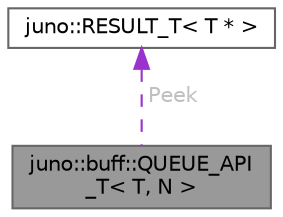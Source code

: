 digraph "juno::buff::QUEUE_API_T&lt; T, N &gt;"
{
 // LATEX_PDF_SIZE
  bgcolor="transparent";
  edge [fontname=Helvetica,fontsize=10,labelfontname=Helvetica,labelfontsize=10];
  node [fontname=Helvetica,fontsize=10,shape=box,height=0.2,width=0.4];
  Node1 [id="Node000001",label="juno::buff::QUEUE_API\l_T\< T, N \>",height=0.2,width=0.4,color="gray40", fillcolor="grey60", style="filled", fontcolor="black",tooltip=" "];
  Node2 -> Node1 [id="edge1_Node000001_Node000002",dir="back",color="darkorchid3",style="dashed",tooltip=" ",label=" Peek",fontcolor="grey" ];
  Node2 [id="Node000002",label="juno::RESULT_T\< T * \>",height=0.2,width=0.4,color="gray40", fillcolor="white", style="filled",URL="$structjuno_1_1RESULT__T.html",tooltip=" "];
}
